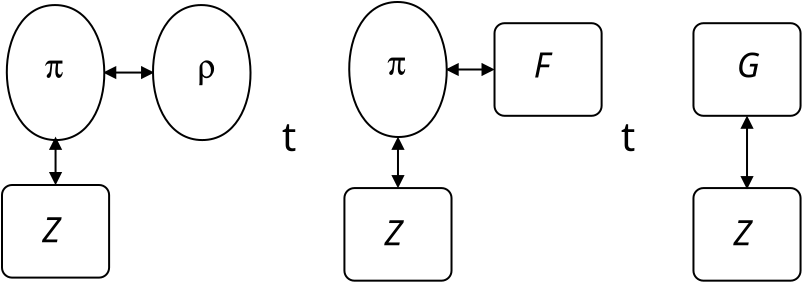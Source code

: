 <?xml version="1.0" encoding="UTF-8"?>
<dia:diagram xmlns:dia="http://www.lysator.liu.se/~alla/dia/">
  <dia:layer name="Fondo" visible="true" active="true">
    <dia:object type="Standard - Text" version="1" id="O0">
      <dia:attribute name="obj_pos">
        <dia:point val="15.55,14.902"/>
      </dia:attribute>
      <dia:attribute name="obj_bb">
        <dia:rectangle val="15.55,13.085;17.085,15.732"/>
      </dia:attribute>
      <dia:attribute name="text">
        <dia:composite type="text">
          <dia:attribute name="string">
            <dia:string>#t#</dia:string>
          </dia:attribute>
          <dia:attribute name="font">
            <dia:font family="msbm10" style="0" name="Courier"/>
          </dia:attribute>
          <dia:attribute name="height">
            <dia:real val="2.469"/>
          </dia:attribute>
          <dia:attribute name="pos">
            <dia:point val="15.55,14.902"/>
          </dia:attribute>
          <dia:attribute name="color">
            <dia:color val="#000000"/>
          </dia:attribute>
          <dia:attribute name="alignment">
            <dia:enum val="0"/>
          </dia:attribute>
        </dia:composite>
      </dia:attribute>
      <dia:attribute name="valign">
        <dia:enum val="3"/>
      </dia:attribute>
    </dia:object>
    <dia:group>
      <dia:object type="Standard - Line" version="0" id="O1">
        <dia:attribute name="obj_pos">
          <dia:point val="6.659,10.97"/>
        </dia:attribute>
        <dia:attribute name="obj_bb">
          <dia:rectangle val="6.597,10.639;9.158,11.301"/>
        </dia:attribute>
        <dia:attribute name="conn_endpoints">
          <dia:point val="6.659,10.97"/>
          <dia:point val="9.097,10.97"/>
        </dia:attribute>
        <dia:attribute name="numcp">
          <dia:int val="1"/>
        </dia:attribute>
        <dia:attribute name="start_arrow">
          <dia:enum val="3"/>
        </dia:attribute>
        <dia:attribute name="start_arrow_length">
          <dia:real val="0.5"/>
        </dia:attribute>
        <dia:attribute name="start_arrow_width">
          <dia:real val="0.5"/>
        </dia:attribute>
        <dia:attribute name="end_arrow">
          <dia:enum val="3"/>
        </dia:attribute>
        <dia:attribute name="end_arrow_length">
          <dia:real val="0.5"/>
        </dia:attribute>
        <dia:attribute name="end_arrow_width">
          <dia:real val="0.5"/>
        </dia:attribute>
      </dia:object>
      <dia:group>
        <dia:object type="Standard - Beziergon" version="0" id="O2">
          <dia:attribute name="obj_pos">
            <dia:point val="4.198,7.595"/>
          </dia:attribute>
          <dia:attribute name="obj_bb">
            <dia:rectangle val="1.735,7.545;6.71,14.395"/>
          </dia:attribute>
          <dia:attribute name="bez_points">
            <dia:point val="4.198,7.595"/>
            <dia:point val="7.448,7.595"/>
            <dia:point val="7.498,14.345"/>
            <dia:point val="4.248,14.345"/>
            <dia:point val="0.998,14.345"/>
            <dia:point val="0.948,7.595"/>
          </dia:attribute>
          <dia:attribute name="corner_types">
            <dia:enum val="139472688"/>
            <dia:enum val="0"/>
            <dia:enum val="0"/>
          </dia:attribute>
          <dia:attribute name="show_background">
            <dia:boolean val="true"/>
          </dia:attribute>
        </dia:object>
        <dia:object type="Standard - Text" version="1" id="O3">
          <dia:attribute name="obj_pos">
            <dia:point val="3.681,11.22"/>
          </dia:attribute>
          <dia:attribute name="obj_bb">
            <dia:rectangle val="3.681,9.518;4.611,11.593"/>
          </dia:attribute>
          <dia:attribute name="text">
            <dia:composite type="text">
              <dia:attribute name="string">
                <dia:string>#p#</dia:string>
              </dia:attribute>
              <dia:attribute name="font">
                <dia:font family="Symbol" style="0" name="Courier"/>
              </dia:attribute>
              <dia:attribute name="height">
                <dia:real val="2.117"/>
              </dia:attribute>
              <dia:attribute name="pos">
                <dia:point val="3.681,11.22"/>
              </dia:attribute>
              <dia:attribute name="color">
                <dia:color val="#000000"/>
              </dia:attribute>
              <dia:attribute name="alignment">
                <dia:enum val="0"/>
              </dia:attribute>
            </dia:composite>
          </dia:attribute>
          <dia:attribute name="valign">
            <dia:enum val="3"/>
          </dia:attribute>
        </dia:object>
      </dia:group>
      <dia:group>
        <dia:object type="Standard - Text" version="1" id="O4">
          <dia:attribute name="obj_pos">
            <dia:point val="3.552,19.455"/>
          </dia:attribute>
          <dia:attribute name="obj_bb">
            <dia:rectangle val="3.552,18.137;4.82,21.077"/>
          </dia:attribute>
          <dia:attribute name="text">
            <dia:composite type="text">
              <dia:attribute name="string">
                <dia:string>#Z#</dia:string>
              </dia:attribute>
              <dia:attribute name="font">
                <dia:font family="LMMathSymbols9" style="8" name="Courier"/>
              </dia:attribute>
              <dia:attribute name="height">
                <dia:real val="2.117"/>
              </dia:attribute>
              <dia:attribute name="pos">
                <dia:point val="3.552,19.455"/>
              </dia:attribute>
              <dia:attribute name="color">
                <dia:color val="#000000"/>
              </dia:attribute>
              <dia:attribute name="alignment">
                <dia:enum val="0"/>
              </dia:attribute>
            </dia:composite>
          </dia:attribute>
          <dia:attribute name="valign">
            <dia:enum val="3"/>
          </dia:attribute>
        </dia:object>
        <dia:object type="Standard - Box" version="0" id="O5">
          <dia:attribute name="obj_pos">
            <dia:point val="1.545,16.592"/>
          </dia:attribute>
          <dia:attribute name="obj_bb">
            <dia:rectangle val="1.495,16.542;6.95,21.272"/>
          </dia:attribute>
          <dia:attribute name="elem_corner">
            <dia:point val="1.545,16.592"/>
          </dia:attribute>
          <dia:attribute name="elem_width">
            <dia:real val="5.355"/>
          </dia:attribute>
          <dia:attribute name="elem_height">
            <dia:real val="4.63"/>
          </dia:attribute>
          <dia:attribute name="border_width">
            <dia:real val="0.1"/>
          </dia:attribute>
          <dia:attribute name="show_background">
            <dia:boolean val="false"/>
          </dia:attribute>
          <dia:attribute name="corner_radius">
            <dia:real val="0.5"/>
          </dia:attribute>
        </dia:object>
      </dia:group>
      <dia:object type="Standard - Line" version="0" id="O6">
        <dia:attribute name="obj_pos">
          <dia:point val="4.223,16.542"/>
        </dia:attribute>
        <dia:attribute name="obj_bb">
          <dia:rectangle val="3.892,14.172;4.553,16.604"/>
        </dia:attribute>
        <dia:attribute name="conn_endpoints">
          <dia:point val="4.223,16.542"/>
          <dia:point val="4.223,14.234"/>
        </dia:attribute>
        <dia:attribute name="numcp">
          <dia:int val="1"/>
        </dia:attribute>
        <dia:attribute name="start_arrow">
          <dia:enum val="3"/>
        </dia:attribute>
        <dia:attribute name="start_arrow_length">
          <dia:real val="0.5"/>
        </dia:attribute>
        <dia:attribute name="start_arrow_width">
          <dia:real val="0.5"/>
        </dia:attribute>
        <dia:attribute name="end_arrow">
          <dia:enum val="3"/>
        </dia:attribute>
        <dia:attribute name="end_arrow_length">
          <dia:real val="0.5"/>
        </dia:attribute>
        <dia:attribute name="end_arrow_width">
          <dia:real val="0.5"/>
        </dia:attribute>
      </dia:object>
      <dia:group>
        <dia:object type="Standard - Beziergon" version="0" id="O7">
          <dia:attribute name="obj_pos">
            <dia:point val="11.508,7.595"/>
          </dia:attribute>
          <dia:attribute name="obj_bb">
            <dia:rectangle val="9.045,7.545;14.02,14.395"/>
          </dia:attribute>
          <dia:attribute name="bez_points">
            <dia:point val="11.508,7.595"/>
            <dia:point val="14.758,7.595"/>
            <dia:point val="14.808,14.345"/>
            <dia:point val="11.558,14.345"/>
            <dia:point val="8.308,14.345"/>
            <dia:point val="8.258,7.595"/>
          </dia:attribute>
          <dia:attribute name="corner_types">
            <dia:enum val="139472688"/>
            <dia:enum val="0"/>
            <dia:enum val="0"/>
          </dia:attribute>
          <dia:attribute name="show_background">
            <dia:boolean val="true"/>
          </dia:attribute>
        </dia:object>
        <dia:object type="Standard - Text" version="1" id="O8">
          <dia:attribute name="obj_pos">
            <dia:point val="11.318,11.235"/>
          </dia:attribute>
          <dia:attribute name="obj_bb">
            <dia:rectangle val="11.318,9.533;12.248,11.608"/>
          </dia:attribute>
          <dia:attribute name="text">
            <dia:composite type="text">
              <dia:attribute name="string">
                <dia:string>#r#</dia:string>
              </dia:attribute>
              <dia:attribute name="font">
                <dia:font family="Symbol" style="0" name="Courier"/>
              </dia:attribute>
              <dia:attribute name="height">
                <dia:real val="2.117"/>
              </dia:attribute>
              <dia:attribute name="pos">
                <dia:point val="11.318,11.235"/>
              </dia:attribute>
              <dia:attribute name="color">
                <dia:color val="#000000"/>
              </dia:attribute>
              <dia:attribute name="alignment">
                <dia:enum val="0"/>
              </dia:attribute>
            </dia:composite>
          </dia:attribute>
          <dia:attribute name="valign">
            <dia:enum val="3"/>
          </dia:attribute>
        </dia:object>
      </dia:group>
    </dia:group>
    <dia:group>
      <dia:object type="Standard - Line" version="0" id="O9">
        <dia:attribute name="obj_pos">
          <dia:point val="23.781,10.817"/>
        </dia:attribute>
        <dia:attribute name="obj_bb">
          <dia:rectangle val="23.719,10.486;26.183,11.148"/>
        </dia:attribute>
        <dia:attribute name="conn_endpoints">
          <dia:point val="23.781,10.817"/>
          <dia:point val="26.121,10.817"/>
        </dia:attribute>
        <dia:attribute name="numcp">
          <dia:int val="1"/>
        </dia:attribute>
        <dia:attribute name="start_arrow">
          <dia:enum val="3"/>
        </dia:attribute>
        <dia:attribute name="start_arrow_length">
          <dia:real val="0.5"/>
        </dia:attribute>
        <dia:attribute name="start_arrow_width">
          <dia:real val="0.5"/>
        </dia:attribute>
        <dia:attribute name="end_arrow">
          <dia:enum val="3"/>
        </dia:attribute>
        <dia:attribute name="end_arrow_length">
          <dia:real val="0.5"/>
        </dia:attribute>
        <dia:attribute name="end_arrow_width">
          <dia:real val="0.5"/>
        </dia:attribute>
      </dia:object>
      <dia:group>
        <dia:object type="Standard - Text" version="1" id="O10">
          <dia:attribute name="obj_pos">
            <dia:point val="28.135,11.214"/>
          </dia:attribute>
          <dia:attribute name="obj_bb">
            <dia:rectangle val="28.135,9.897;29.562,12.837"/>
          </dia:attribute>
          <dia:attribute name="text">
            <dia:composite type="text">
              <dia:attribute name="string">
                <dia:string>#F#</dia:string>
              </dia:attribute>
              <dia:attribute name="font">
                <dia:font family="LMMathSymbols9" style="8" name="Courier"/>
              </dia:attribute>
              <dia:attribute name="height">
                <dia:real val="2.117"/>
              </dia:attribute>
              <dia:attribute name="pos">
                <dia:point val="28.135,11.214"/>
              </dia:attribute>
              <dia:attribute name="color">
                <dia:color val="#000000"/>
              </dia:attribute>
              <dia:attribute name="alignment">
                <dia:enum val="0"/>
              </dia:attribute>
            </dia:composite>
          </dia:attribute>
          <dia:attribute name="valign">
            <dia:enum val="3"/>
          </dia:attribute>
        </dia:object>
        <dia:object type="Standard - Box" version="0" id="O11">
          <dia:attribute name="obj_pos">
            <dia:point val="26.171,8.502"/>
          </dia:attribute>
          <dia:attribute name="obj_bb">
            <dia:rectangle val="26.121,8.452;31.576,13.182"/>
          </dia:attribute>
          <dia:attribute name="elem_corner">
            <dia:point val="26.171,8.502"/>
          </dia:attribute>
          <dia:attribute name="elem_width">
            <dia:real val="5.355"/>
          </dia:attribute>
          <dia:attribute name="elem_height">
            <dia:real val="4.63"/>
          </dia:attribute>
          <dia:attribute name="border_width">
            <dia:real val="0.1"/>
          </dia:attribute>
          <dia:attribute name="show_background">
            <dia:boolean val="false"/>
          </dia:attribute>
          <dia:attribute name="corner_radius">
            <dia:real val="0.5"/>
          </dia:attribute>
        </dia:object>
      </dia:group>
      <dia:group>
        <dia:object type="Standard - Beziergon" version="0" id="O12">
          <dia:attribute name="obj_pos">
            <dia:point val="21.319,7.442"/>
          </dia:attribute>
          <dia:attribute name="obj_bb">
            <dia:rectangle val="18.856,7.392;23.831,14.242"/>
          </dia:attribute>
          <dia:attribute name="bez_points">
            <dia:point val="21.319,7.442"/>
            <dia:point val="24.569,7.442"/>
            <dia:point val="24.619,14.192"/>
            <dia:point val="21.369,14.192"/>
            <dia:point val="18.119,14.192"/>
            <dia:point val="18.069,7.442"/>
          </dia:attribute>
          <dia:attribute name="corner_types">
            <dia:enum val="139472688"/>
            <dia:enum val="0"/>
            <dia:enum val="0"/>
          </dia:attribute>
          <dia:attribute name="show_background">
            <dia:boolean val="true"/>
          </dia:attribute>
        </dia:object>
        <dia:object type="Standard - Text" version="1" id="O13">
          <dia:attribute name="obj_pos">
            <dia:point val="20.802,11.067"/>
          </dia:attribute>
          <dia:attribute name="obj_bb">
            <dia:rectangle val="20.802,9.364;21.732,11.439"/>
          </dia:attribute>
          <dia:attribute name="text">
            <dia:composite type="text">
              <dia:attribute name="string">
                <dia:string>#p#</dia:string>
              </dia:attribute>
              <dia:attribute name="font">
                <dia:font family="Symbol" style="0" name="Courier"/>
              </dia:attribute>
              <dia:attribute name="height">
                <dia:real val="2.117"/>
              </dia:attribute>
              <dia:attribute name="pos">
                <dia:point val="20.802,11.067"/>
              </dia:attribute>
              <dia:attribute name="color">
                <dia:color val="#000000"/>
              </dia:attribute>
              <dia:attribute name="alignment">
                <dia:enum val="0"/>
              </dia:attribute>
            </dia:composite>
          </dia:attribute>
          <dia:attribute name="valign">
            <dia:enum val="3"/>
          </dia:attribute>
        </dia:object>
      </dia:group>
      <dia:group>
        <dia:object type="Standard - Text" version="1" id="O14">
          <dia:attribute name="obj_pos">
            <dia:point val="20.673,19.608"/>
          </dia:attribute>
          <dia:attribute name="obj_bb">
            <dia:rectangle val="20.673,18.291;21.941,21.231"/>
          </dia:attribute>
          <dia:attribute name="text">
            <dia:composite type="text">
              <dia:attribute name="string">
                <dia:string>#Z#</dia:string>
              </dia:attribute>
              <dia:attribute name="font">
                <dia:font family="LMMathSymbols9" style="8" name="Courier"/>
              </dia:attribute>
              <dia:attribute name="height">
                <dia:real val="2.117"/>
              </dia:attribute>
              <dia:attribute name="pos">
                <dia:point val="20.673,19.608"/>
              </dia:attribute>
              <dia:attribute name="color">
                <dia:color val="#000000"/>
              </dia:attribute>
              <dia:attribute name="alignment">
                <dia:enum val="0"/>
              </dia:attribute>
            </dia:composite>
          </dia:attribute>
          <dia:attribute name="valign">
            <dia:enum val="3"/>
          </dia:attribute>
        </dia:object>
        <dia:object type="Standard - Box" version="0" id="O15">
          <dia:attribute name="obj_pos">
            <dia:point val="18.666,16.746"/>
          </dia:attribute>
          <dia:attribute name="obj_bb">
            <dia:rectangle val="18.616,16.696;24.071,21.426"/>
          </dia:attribute>
          <dia:attribute name="elem_corner">
            <dia:point val="18.666,16.746"/>
          </dia:attribute>
          <dia:attribute name="elem_width">
            <dia:real val="5.355"/>
          </dia:attribute>
          <dia:attribute name="elem_height">
            <dia:real val="4.63"/>
          </dia:attribute>
          <dia:attribute name="border_width">
            <dia:real val="0.1"/>
          </dia:attribute>
          <dia:attribute name="show_background">
            <dia:boolean val="false"/>
          </dia:attribute>
          <dia:attribute name="corner_radius">
            <dia:real val="0.5"/>
          </dia:attribute>
        </dia:object>
      </dia:group>
      <dia:object type="Standard - Line" version="0" id="O16">
        <dia:attribute name="obj_pos">
          <dia:point val="21.344,16.695"/>
        </dia:attribute>
        <dia:attribute name="obj_bb">
          <dia:rectangle val="21.013,14.172;21.675,16.757"/>
        </dia:attribute>
        <dia:attribute name="conn_endpoints">
          <dia:point val="21.344,16.695"/>
          <dia:point val="21.344,14.234"/>
        </dia:attribute>
        <dia:attribute name="numcp">
          <dia:int val="1"/>
        </dia:attribute>
        <dia:attribute name="start_arrow">
          <dia:enum val="3"/>
        </dia:attribute>
        <dia:attribute name="start_arrow_length">
          <dia:real val="0.5"/>
        </dia:attribute>
        <dia:attribute name="start_arrow_width">
          <dia:real val="0.5"/>
        </dia:attribute>
        <dia:attribute name="end_arrow">
          <dia:enum val="3"/>
        </dia:attribute>
        <dia:attribute name="end_arrow_length">
          <dia:real val="0.5"/>
        </dia:attribute>
        <dia:attribute name="end_arrow_width">
          <dia:real val="0.5"/>
        </dia:attribute>
      </dia:object>
    </dia:group>
    <dia:group>
      <dia:group>
        <dia:object type="Standard - Text" version="1" id="O17">
          <dia:attribute name="obj_pos">
            <dia:point val="38.126,19.608"/>
          </dia:attribute>
          <dia:attribute name="obj_bb">
            <dia:rectangle val="38.126,18.291;39.393,21.231"/>
          </dia:attribute>
          <dia:attribute name="text">
            <dia:composite type="text">
              <dia:attribute name="string">
                <dia:string>#Z#</dia:string>
              </dia:attribute>
              <dia:attribute name="font">
                <dia:font family="LMMathSymbols9" style="8" name="Courier"/>
              </dia:attribute>
              <dia:attribute name="height">
                <dia:real val="2.117"/>
              </dia:attribute>
              <dia:attribute name="pos">
                <dia:point val="38.126,19.608"/>
              </dia:attribute>
              <dia:attribute name="color">
                <dia:color val="#000000"/>
              </dia:attribute>
              <dia:attribute name="alignment">
                <dia:enum val="0"/>
              </dia:attribute>
            </dia:composite>
          </dia:attribute>
          <dia:attribute name="valign">
            <dia:enum val="3"/>
          </dia:attribute>
        </dia:object>
        <dia:object type="Standard - Box" version="0" id="O18">
          <dia:attribute name="obj_pos">
            <dia:point val="36.118,16.746"/>
          </dia:attribute>
          <dia:attribute name="obj_bb">
            <dia:rectangle val="36.069,16.696;41.523,21.426"/>
          </dia:attribute>
          <dia:attribute name="elem_corner">
            <dia:point val="36.118,16.746"/>
          </dia:attribute>
          <dia:attribute name="elem_width">
            <dia:real val="5.355"/>
          </dia:attribute>
          <dia:attribute name="elem_height">
            <dia:real val="4.63"/>
          </dia:attribute>
          <dia:attribute name="border_width">
            <dia:real val="0.1"/>
          </dia:attribute>
          <dia:attribute name="show_background">
            <dia:boolean val="false"/>
          </dia:attribute>
          <dia:attribute name="corner_radius">
            <dia:real val="0.5"/>
          </dia:attribute>
        </dia:object>
      </dia:group>
      <dia:object type="Standard - Line" version="0" id="O19">
        <dia:attribute name="obj_pos">
          <dia:point val="38.796,13.181"/>
        </dia:attribute>
        <dia:attribute name="obj_bb">
          <dia:rectangle val="38.465,13.119;39.127,16.807"/>
        </dia:attribute>
        <dia:attribute name="conn_endpoints">
          <dia:point val="38.796,13.181"/>
          <dia:point val="38.796,16.746"/>
        </dia:attribute>
        <dia:attribute name="numcp">
          <dia:int val="1"/>
        </dia:attribute>
        <dia:attribute name="start_arrow">
          <dia:enum val="3"/>
        </dia:attribute>
        <dia:attribute name="start_arrow_length">
          <dia:real val="0.5"/>
        </dia:attribute>
        <dia:attribute name="start_arrow_width">
          <dia:real val="0.5"/>
        </dia:attribute>
        <dia:attribute name="end_arrow">
          <dia:enum val="3"/>
        </dia:attribute>
        <dia:attribute name="end_arrow_length">
          <dia:real val="0.5"/>
        </dia:attribute>
        <dia:attribute name="end_arrow_width">
          <dia:real val="0.5"/>
        </dia:attribute>
      </dia:object>
      <dia:group>
        <dia:object type="Standard - Text" version="1" id="O20">
          <dia:attribute name="obj_pos">
            <dia:point val="38.279,11.214"/>
          </dia:attribute>
          <dia:attribute name="obj_bb">
            <dia:rectangle val="38.279,9.897;39.313,12.837"/>
          </dia:attribute>
          <dia:attribute name="text">
            <dia:composite type="text">
              <dia:attribute name="string">
                <dia:string>#G#</dia:string>
              </dia:attribute>
              <dia:attribute name="font">
                <dia:font family="LMMathSymbols9" style="8" name="Courier"/>
              </dia:attribute>
              <dia:attribute name="height">
                <dia:real val="2.117"/>
              </dia:attribute>
              <dia:attribute name="pos">
                <dia:point val="38.279,11.214"/>
              </dia:attribute>
              <dia:attribute name="color">
                <dia:color val="#000000"/>
              </dia:attribute>
              <dia:attribute name="alignment">
                <dia:enum val="0"/>
              </dia:attribute>
            </dia:composite>
          </dia:attribute>
          <dia:attribute name="valign">
            <dia:enum val="3"/>
          </dia:attribute>
        </dia:object>
        <dia:object type="Standard - Box" version="0" id="O21">
          <dia:attribute name="obj_pos">
            <dia:point val="36.118,8.502"/>
          </dia:attribute>
          <dia:attribute name="obj_bb">
            <dia:rectangle val="36.069,8.452;41.523,13.182"/>
          </dia:attribute>
          <dia:attribute name="elem_corner">
            <dia:point val="36.118,8.502"/>
          </dia:attribute>
          <dia:attribute name="elem_width">
            <dia:real val="5.355"/>
          </dia:attribute>
          <dia:attribute name="elem_height">
            <dia:real val="4.63"/>
          </dia:attribute>
          <dia:attribute name="border_width">
            <dia:real val="0.1"/>
          </dia:attribute>
          <dia:attribute name="show_background">
            <dia:boolean val="false"/>
          </dia:attribute>
          <dia:attribute name="corner_radius">
            <dia:real val="0.5"/>
          </dia:attribute>
        </dia:object>
      </dia:group>
    </dia:group>
    <dia:object type="Standard - Text" version="1" id="O22">
      <dia:attribute name="obj_pos">
        <dia:point val="32.495,14.902"/>
      </dia:attribute>
      <dia:attribute name="obj_bb">
        <dia:rectangle val="32.495,13.085;34.03,15.732"/>
      </dia:attribute>
      <dia:attribute name="text">
        <dia:composite type="text">
          <dia:attribute name="string">
            <dia:string>#t#</dia:string>
          </dia:attribute>
          <dia:attribute name="font">
            <dia:font family="msbm10" style="0" name="Courier"/>
          </dia:attribute>
          <dia:attribute name="height">
            <dia:real val="2.469"/>
          </dia:attribute>
          <dia:attribute name="pos">
            <dia:point val="32.495,14.902"/>
          </dia:attribute>
          <dia:attribute name="color">
            <dia:color val="#000000"/>
          </dia:attribute>
          <dia:attribute name="alignment">
            <dia:enum val="0"/>
          </dia:attribute>
        </dia:composite>
      </dia:attribute>
      <dia:attribute name="valign">
        <dia:enum val="3"/>
      </dia:attribute>
    </dia:object>
  </dia:layer>
</dia:diagram>
